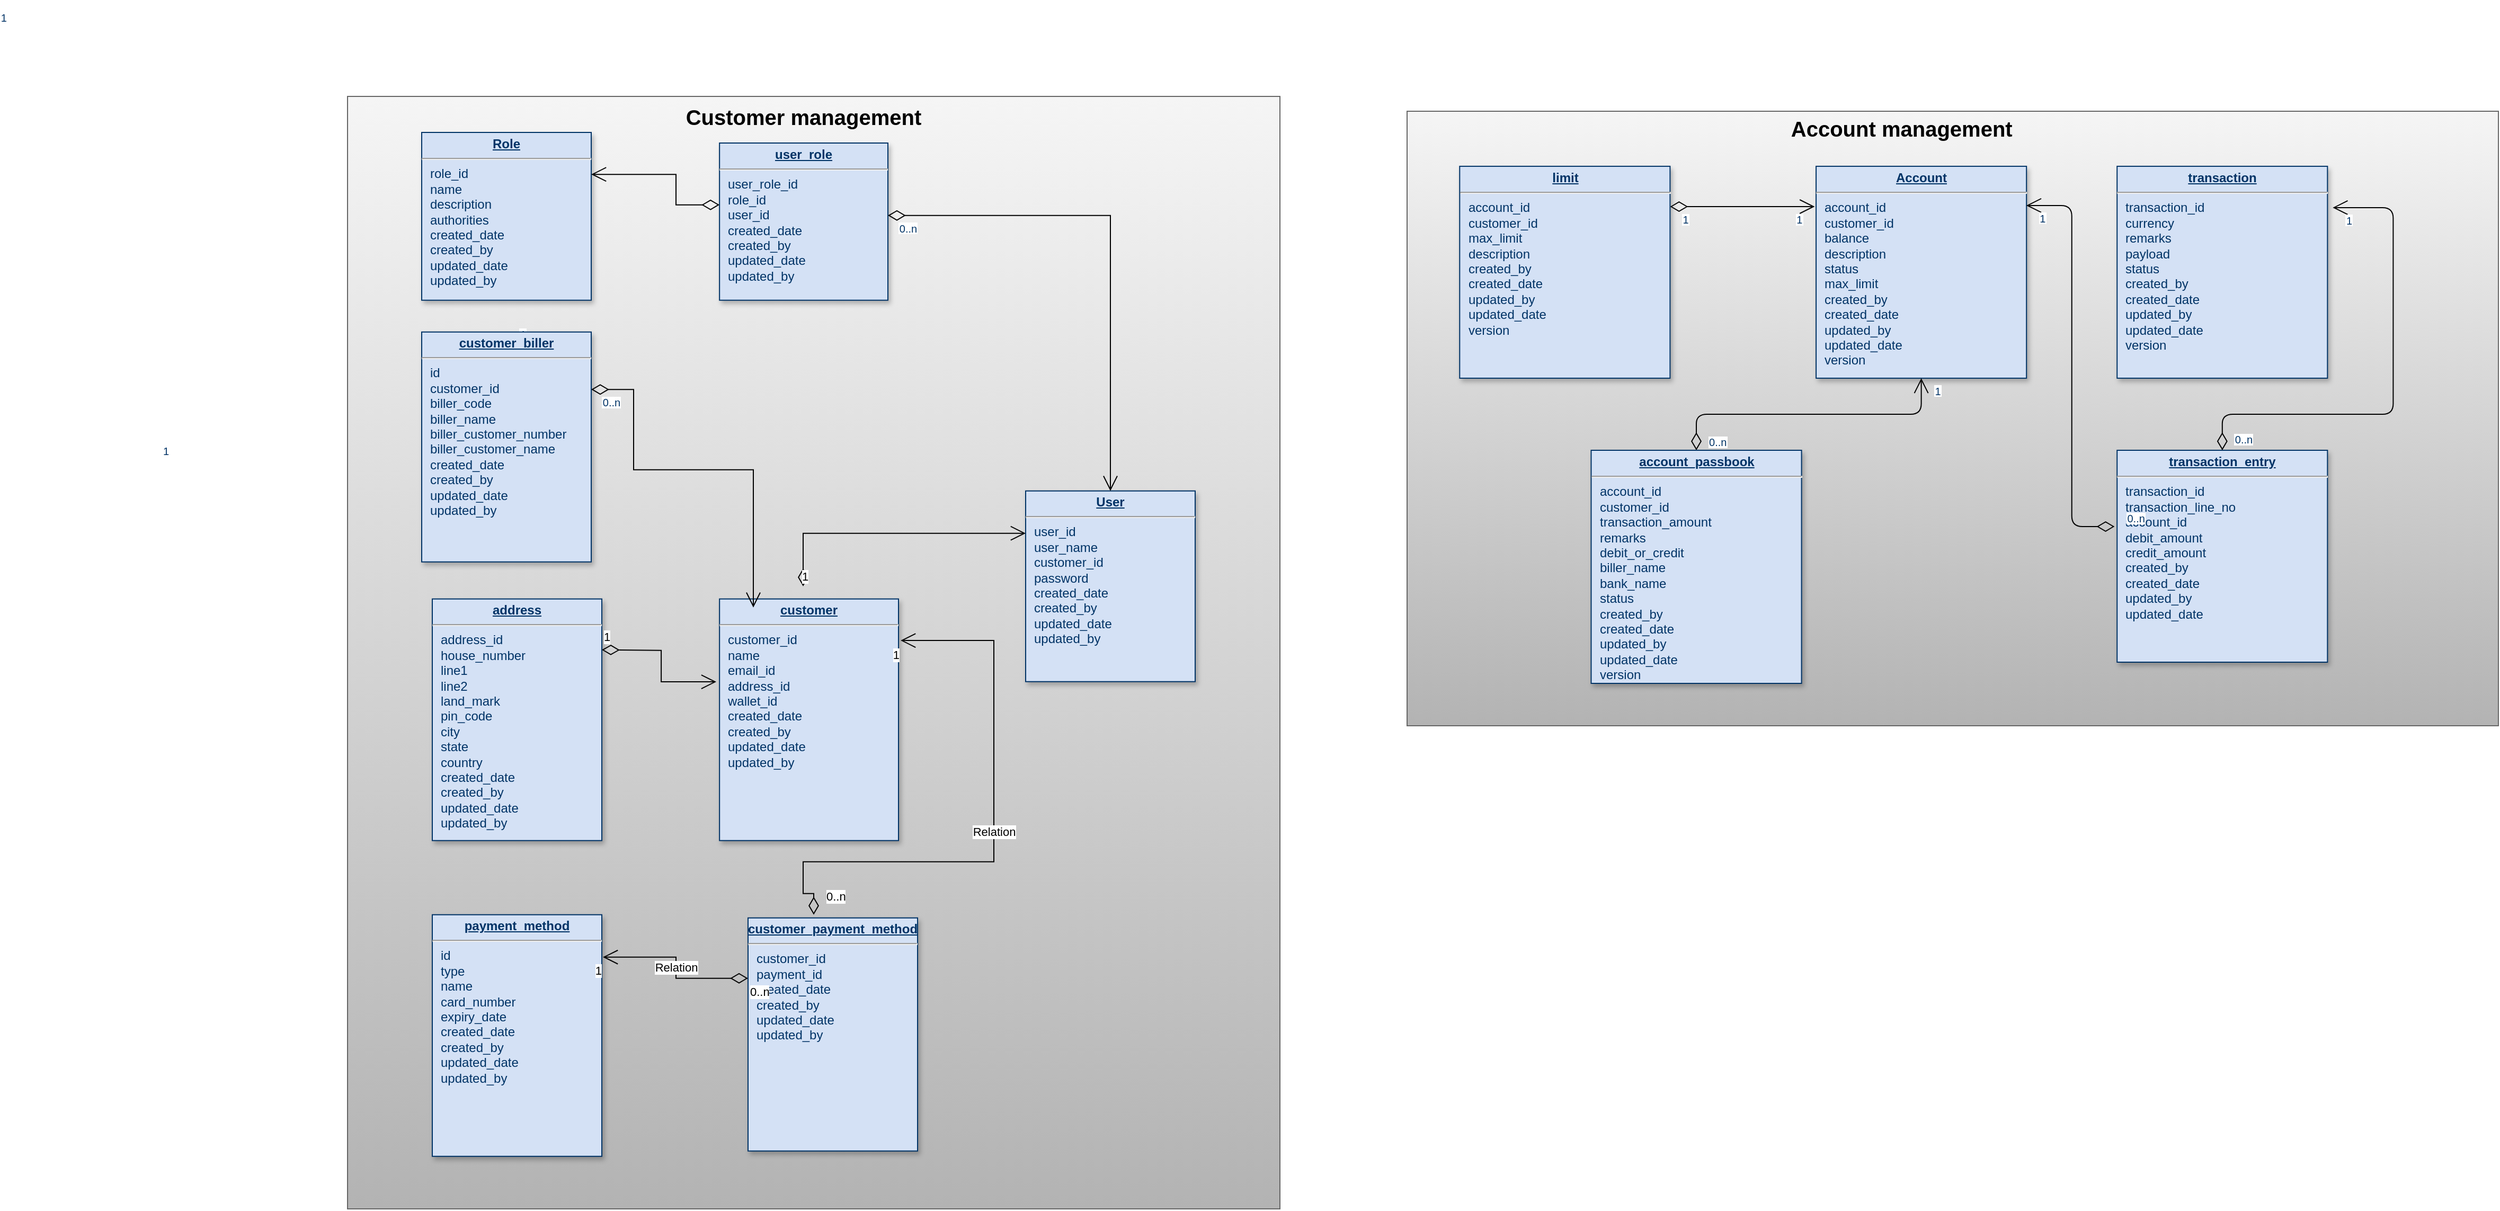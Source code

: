 <mxfile version="20.6.0" type="github">
  <diagram name="Page-1" id="efa7a0a1-bf9b-a30e-e6df-94a7791c09e9">
    <mxGraphModel dx="4358" dy="2695" grid="1" gridSize="10" guides="1" tooltips="1" connect="1" arrows="1" fold="1" page="1" pageScale="1" pageWidth="826" pageHeight="1169" background="none" math="0" shadow="0">
      <root>
        <mxCell id="0" />
        <mxCell id="1" parent="0" />
        <mxCell id="mt0y0r6GqkopMuliF-X_-155" value="" style="rounded=0;whiteSpace=wrap;html=1;fontSize=20;fillColor=#f5f5f5;gradientColor=#b3b3b3;strokeColor=#666666;" vertex="1" parent="1">
          <mxGeometry x="-530" y="6" width="880" height="1050" as="geometry" />
        </mxCell>
        <mxCell id="mt0y0r6GqkopMuliF-X_-126" value="" style="group" vertex="1" connectable="0" parent="1">
          <mxGeometry x="470" y="20" width="1030" height="580" as="geometry" />
        </mxCell>
        <mxCell id="mt0y0r6GqkopMuliF-X_-123" value="" style="rounded=0;whiteSpace=wrap;html=1;fillColor=#f5f5f5;strokeColor=#666666;gradientColor=#b3b3b3;" vertex="1" parent="mt0y0r6GqkopMuliF-X_-126">
          <mxGeometry width="1030" height="580" as="geometry" />
        </mxCell>
        <mxCell id="mt0y0r6GqkopMuliF-X_-121" value="" style="group" vertex="1" connectable="0" parent="mt0y0r6GqkopMuliF-X_-126">
          <mxGeometry x="49.639" y="51.96" width="881.084" height="488.04" as="geometry" />
        </mxCell>
        <mxCell id="29" value="&lt;p style=&quot;margin: 0px; margin-top: 4px; text-align: center; text-decoration: underline;&quot;&gt;&lt;strong&gt;Account&lt;/strong&gt;&lt;/p&gt;&lt;hr&gt;&lt;p style=&quot;margin: 0px; margin-left: 8px;&quot;&gt;account_id&lt;/p&gt;&lt;p style=&quot;margin: 0px; margin-left: 8px;&quot;&gt;customer_id&lt;/p&gt;&lt;p style=&quot;margin: 0px; margin-left: 8px;&quot;&gt;balance&lt;/p&gt;&lt;p style=&quot;margin: 0px; margin-left: 8px;&quot;&gt;&lt;span style=&quot;background-color: initial;&quot;&gt;description&lt;/span&gt;&lt;/p&gt;&lt;p style=&quot;margin: 0px; margin-left: 8px;&quot;&gt;&lt;span style=&quot;background-color: initial;&quot;&gt;status&lt;/span&gt;&lt;/p&gt;&lt;p style=&quot;margin: 0px; margin-left: 8px;&quot;&gt;&lt;span style=&quot;background-color: initial;&quot;&gt;max_limit&lt;/span&gt;&lt;/p&gt;&lt;p style=&quot;margin: 0px; margin-left: 8px;&quot;&gt;created_by&lt;/p&gt;&lt;p style=&quot;margin: 0px; margin-left: 8px;&quot;&gt;created_date&lt;/p&gt;&lt;p style=&quot;margin: 0px; margin-left: 8px;&quot;&gt;updated_by&lt;/p&gt;&lt;p style=&quot;margin: 0px; margin-left: 8px;&quot;&gt;updated_date&lt;/p&gt;&lt;p style=&quot;margin: 0px; margin-left: 8px;&quot;&gt;version&lt;/p&gt;" style="verticalAlign=top;align=left;overflow=fill;fontSize=12;fontFamily=Helvetica;html=1;strokeColor=#003366;shadow=1;fillColor=#D4E1F5;fontColor=#003366" parent="mt0y0r6GqkopMuliF-X_-121" vertex="1">
          <mxGeometry x="336.4" width="198.554" height="200" as="geometry" />
        </mxCell>
        <mxCell id="66" value="" style="endArrow=open;endSize=12;startArrow=diamondThin;startSize=14;startFill=0;edgeStyle=orthogonalEdgeStyle" parent="mt0y0r6GqkopMuliF-X_-121" edge="1">
          <mxGeometry x="-199.348" y="-395.8" as="geometry">
            <mxPoint x="198.554" y="38.04" as="sourcePoint" />
            <mxPoint x="335.06" y="38.04" as="targetPoint" />
          </mxGeometry>
        </mxCell>
        <mxCell id="67" value="1" style="resizable=0;align=left;verticalAlign=top;labelBackgroundColor=#ffffff;fontSize=10;strokeColor=#003366;shadow=1;fillColor=#D4E1F5;fontColor=#003366" parent="66" connectable="0" vertex="1">
          <mxGeometry x="-1" relative="1" as="geometry">
            <mxPoint x="10" as="offset" />
          </mxGeometry>
        </mxCell>
        <mxCell id="68" value="1" style="resizable=0;align=right;verticalAlign=top;labelBackgroundColor=#ffffff;fontSize=10;strokeColor=#003366;shadow=1;fillColor=#D4E1F5;fontColor=#003366" parent="66" connectable="0" vertex="1">
          <mxGeometry x="1" relative="1" as="geometry">
            <mxPoint x="-10" as="offset" />
          </mxGeometry>
        </mxCell>
        <mxCell id="81" value="" style="endArrow=open;endSize=12;startArrow=diamondThin;startSize=14;startFill=0;edgeStyle=orthogonalEdgeStyle;exitX=0.5;exitY=0;exitDx=0;exitDy=0;" parent="mt0y0r6GqkopMuliF-X_-121" source="mt0y0r6GqkopMuliF-X_-117" target="29" edge="1">
          <mxGeometry x="148.121" y="298.04" as="geometry">
            <mxPoint x="508.795" y="226.08" as="sourcePoint" />
            <mxPoint x="310.241" y="88.04" as="targetPoint" />
          </mxGeometry>
        </mxCell>
        <mxCell id="82" value="0..n" style="resizable=0;align=left;verticalAlign=top;labelBackgroundColor=#ffffff;fontSize=10;strokeColor=#003366;shadow=1;fillColor=#D4E1F5;fontColor=#003366" parent="81" connectable="0" vertex="1">
          <mxGeometry x="-1" relative="1" as="geometry">
            <mxPoint x="10" y="-20" as="offset" />
          </mxGeometry>
        </mxCell>
        <mxCell id="83" value="1" style="resizable=0;align=right;verticalAlign=top;labelBackgroundColor=#ffffff;fontSize=10;strokeColor=#003366;shadow=1;fillColor=#D4E1F5;fontColor=#003366" parent="81" connectable="0" vertex="1">
          <mxGeometry x="1" relative="1" as="geometry">
            <mxPoint x="20" as="offset" />
          </mxGeometry>
        </mxCell>
        <mxCell id="mt0y0r6GqkopMuliF-X_-114" value="&lt;p style=&quot;margin: 0px; margin-top: 4px; text-align: center; text-decoration: underline;&quot;&gt;&lt;strong&gt;limit&lt;/strong&gt;&lt;/p&gt;&lt;hr&gt;&lt;p style=&quot;margin: 0px; margin-left: 8px;&quot;&gt;account_id&lt;/p&gt;&lt;p style=&quot;margin: 0px; margin-left: 8px;&quot;&gt;customer_id&lt;/p&gt;&lt;p style=&quot;margin: 0px; margin-left: 8px;&quot;&gt;max_limit&lt;/p&gt;&lt;p style=&quot;margin: 0px; margin-left: 8px;&quot;&gt;&lt;span style=&quot;background-color: initial;&quot;&gt;description&lt;/span&gt;&lt;/p&gt;&lt;p style=&quot;margin: 0px; margin-left: 8px;&quot;&gt;created_by&lt;/p&gt;&lt;p style=&quot;margin: 0px; margin-left: 8px;&quot;&gt;created_date&lt;/p&gt;&lt;p style=&quot;margin: 0px; margin-left: 8px;&quot;&gt;updated_by&lt;/p&gt;&lt;p style=&quot;margin: 0px; margin-left: 8px;&quot;&gt;updated_date&lt;/p&gt;&lt;p style=&quot;margin: 0px; margin-left: 8px;&quot;&gt;version&lt;/p&gt;" style="verticalAlign=top;align=left;overflow=fill;fontSize=12;fontFamily=Helvetica;html=1;strokeColor=#003366;shadow=1;fillColor=#D4E1F5;fontColor=#003366" vertex="1" parent="mt0y0r6GqkopMuliF-X_-121">
          <mxGeometry width="198.554" height="200" as="geometry" />
        </mxCell>
        <mxCell id="mt0y0r6GqkopMuliF-X_-115" value="&lt;p style=&quot;margin: 0px; margin-top: 4px; text-align: center; text-decoration: underline;&quot;&gt;&lt;strong&gt;transaction&lt;/strong&gt;&lt;/p&gt;&lt;hr&gt;&lt;p style=&quot;margin: 0px; margin-left: 8px;&quot;&gt;transaction_id&lt;/p&gt;&lt;p style=&quot;margin: 0px; margin-left: 8px;&quot;&gt;currency&lt;/p&gt;&lt;p style=&quot;margin: 0px; margin-left: 8px;&quot;&gt;remarks&lt;/p&gt;&lt;p style=&quot;margin: 0px; margin-left: 8px;&quot;&gt;&lt;span style=&quot;background-color: initial;&quot;&gt;payload&lt;/span&gt;&lt;/p&gt;&lt;p style=&quot;margin: 0px; margin-left: 8px;&quot;&gt;status&lt;/p&gt;&lt;p style=&quot;margin: 0px; margin-left: 8px;&quot;&gt;created_by&lt;/p&gt;&lt;p style=&quot;margin: 0px; margin-left: 8px;&quot;&gt;created_date&lt;/p&gt;&lt;p style=&quot;margin: 0px; margin-left: 8px;&quot;&gt;updated_by&lt;/p&gt;&lt;p style=&quot;margin: 0px; margin-left: 8px;&quot;&gt;updated_date&lt;/p&gt;&lt;p style=&quot;margin: 0px; margin-left: 8px;&quot;&gt;version&lt;/p&gt;" style="verticalAlign=top;align=left;overflow=fill;fontSize=12;fontFamily=Helvetica;html=1;strokeColor=#003366;shadow=1;fillColor=#D4E1F5;fontColor=#003366" vertex="1" parent="mt0y0r6GqkopMuliF-X_-121">
          <mxGeometry x="620.482" width="198.554" height="200" as="geometry" />
        </mxCell>
        <mxCell id="mt0y0r6GqkopMuliF-X_-116" value="&lt;p style=&quot;margin: 0px; margin-top: 4px; text-align: center; text-decoration: underline;&quot;&gt;&lt;strong&gt;transaction_entry&lt;/strong&gt;&lt;/p&gt;&lt;hr&gt;&lt;p style=&quot;margin: 0px; margin-left: 8px;&quot;&gt;transaction_id&lt;/p&gt;&lt;p style=&quot;margin: 0px; margin-left: 8px;&quot;&gt;transaction_line_no&lt;/p&gt;&lt;p style=&quot;margin: 0px; margin-left: 8px;&quot;&gt;account_id&lt;/p&gt;&lt;p style=&quot;margin: 0px; margin-left: 8px;&quot;&gt;&lt;span style=&quot;background-color: initial;&quot;&gt;debit_amount&lt;/span&gt;&lt;/p&gt;&lt;p style=&quot;margin: 0px; margin-left: 8px;&quot;&gt;credit_amount&lt;/p&gt;&lt;p style=&quot;margin: 0px; margin-left: 8px;&quot;&gt;created_by&lt;/p&gt;&lt;p style=&quot;margin: 0px; margin-left: 8px;&quot;&gt;created_date&lt;/p&gt;&lt;p style=&quot;margin: 0px; margin-left: 8px;&quot;&gt;updated_by&lt;/p&gt;&lt;p style=&quot;margin: 0px; margin-left: 8px;&quot;&gt;updated_date&lt;/p&gt;&lt;p style=&quot;margin: 0px; margin-left: 8px;&quot;&gt;&lt;br&gt;&lt;/p&gt;" style="verticalAlign=top;align=left;overflow=fill;fontSize=12;fontFamily=Helvetica;html=1;strokeColor=#003366;shadow=1;fillColor=#D4E1F5;fontColor=#003366" vertex="1" parent="mt0y0r6GqkopMuliF-X_-121">
          <mxGeometry x="620.482" y="268.04" width="198.554" height="200" as="geometry" />
        </mxCell>
        <mxCell id="mt0y0r6GqkopMuliF-X_-117" value="&lt;p style=&quot;margin: 0px; margin-top: 4px; text-align: center; text-decoration: underline;&quot;&gt;&lt;strong&gt;account_passbook&lt;/strong&gt;&lt;/p&gt;&lt;hr&gt;&lt;p style=&quot;margin: 0px; margin-left: 8px;&quot;&gt;account_id&lt;/p&gt;&lt;p style=&quot;margin: 0px; margin-left: 8px;&quot;&gt;customer_id&lt;/p&gt;&lt;p style=&quot;margin: 0px; margin-left: 8px;&quot;&gt;transaction_amount&lt;/p&gt;&lt;p style=&quot;margin: 0px; margin-left: 8px;&quot;&gt;&lt;span style=&quot;background-color: initial;&quot;&gt;remarks&lt;/span&gt;&lt;/p&gt;&lt;p style=&quot;margin: 0px; margin-left: 8px;&quot;&gt;&lt;span style=&quot;background-color: initial;&quot;&gt;debit_or_credit&lt;/span&gt;&lt;/p&gt;&lt;p style=&quot;margin: 0px; margin-left: 8px;&quot;&gt;&lt;span style=&quot;background-color: initial;&quot;&gt;biller_name&lt;/span&gt;&lt;/p&gt;&lt;p style=&quot;margin: 0px; margin-left: 8px;&quot;&gt;&lt;span style=&quot;background-color: initial;&quot;&gt;bank_name&lt;/span&gt;&lt;/p&gt;&lt;p style=&quot;margin: 0px; margin-left: 8px;&quot;&gt;&lt;span style=&quot;background-color: initial;&quot;&gt;status&lt;/span&gt;&lt;/p&gt;&lt;p style=&quot;margin: 0px; margin-left: 8px;&quot;&gt;created_by&lt;/p&gt;&lt;p style=&quot;margin: 0px; margin-left: 8px;&quot;&gt;created_date&lt;/p&gt;&lt;p style=&quot;margin: 0px; margin-left: 8px;&quot;&gt;updated_by&lt;/p&gt;&lt;p style=&quot;margin: 0px; margin-left: 8px;&quot;&gt;updated_date&lt;/p&gt;&lt;p style=&quot;margin: 0px; margin-left: 8px;&quot;&gt;version&lt;/p&gt;" style="verticalAlign=top;align=left;overflow=fill;fontSize=12;fontFamily=Helvetica;html=1;strokeColor=#003366;shadow=1;fillColor=#D4E1F5;fontColor=#003366" vertex="1" parent="mt0y0r6GqkopMuliF-X_-121">
          <mxGeometry x="124.096" y="268.04" width="198.554" height="220" as="geometry" />
        </mxCell>
        <mxCell id="75" value="" style="endArrow=open;endSize=12;startArrow=diamondThin;startSize=14;startFill=0;edgeStyle=orthogonalEdgeStyle;entryX=1.025;entryY=0.195;entryDx=0;entryDy=0;entryPerimeter=0;" parent="mt0y0r6GqkopMuliF-X_-121" source="mt0y0r6GqkopMuliF-X_-116" target="mt0y0r6GqkopMuliF-X_-115" edge="1">
          <mxGeometry x="656.917" y="-211.96" as="geometry">
            <mxPoint x="868.675" y="140.54" as="sourcePoint" />
            <mxPoint x="868.675" y="78.04" as="targetPoint" />
            <Array as="points">
              <mxPoint x="719.759" y="234.04" />
              <mxPoint x="881.084" y="234.04" />
              <mxPoint x="881.084" y="39.04" />
            </Array>
          </mxGeometry>
        </mxCell>
        <mxCell id="76" value="0..n" style="resizable=0;align=left;verticalAlign=top;labelBackgroundColor=#ffffff;fontSize=10;strokeColor=#003366;shadow=1;fillColor=#D4E1F5;fontColor=#003366" parent="75" connectable="0" vertex="1">
          <mxGeometry x="-1" relative="1" as="geometry">
            <mxPoint x="10.0" y="-22.5" as="offset" />
          </mxGeometry>
        </mxCell>
        <mxCell id="77" value="1" style="resizable=0;align=right;verticalAlign=top;labelBackgroundColor=#ffffff;fontSize=10;strokeColor=#003366;shadow=1;fillColor=#D4E1F5;fontColor=#003366" parent="75" connectable="0" vertex="1">
          <mxGeometry x="1" relative="1" as="geometry">
            <mxPoint x="20" as="offset" />
          </mxGeometry>
        </mxCell>
        <mxCell id="mt0y0r6GqkopMuliF-X_-118" value="" style="endArrow=open;endSize=12;startArrow=diamondThin;startSize=14;startFill=0;edgeStyle=orthogonalEdgeStyle;exitX=-0.012;exitY=0.36;exitDx=0;exitDy=0;exitPerimeter=0;entryX=0.999;entryY=0.185;entryDx=0;entryDy=0;entryPerimeter=0;" edge="1" parent="mt0y0r6GqkopMuliF-X_-121" source="mt0y0r6GqkopMuliF-X_-116" target="29">
          <mxGeometry x="272.218" y="151.08" as="geometry">
            <mxPoint x="347.47" y="121.08" as="sourcePoint" />
            <mxPoint x="559.799" y="53.04" as="targetPoint" />
          </mxGeometry>
        </mxCell>
        <mxCell id="mt0y0r6GqkopMuliF-X_-119" value="0..n" style="resizable=0;align=left;verticalAlign=top;labelBackgroundColor=#ffffff;fontSize=10;strokeColor=#003366;shadow=1;fillColor=#D4E1F5;fontColor=#003366" connectable="0" vertex="1" parent="mt0y0r6GqkopMuliF-X_-118">
          <mxGeometry x="-1" relative="1" as="geometry">
            <mxPoint x="10" y="-20" as="offset" />
          </mxGeometry>
        </mxCell>
        <mxCell id="mt0y0r6GqkopMuliF-X_-120" value="1" style="resizable=0;align=right;verticalAlign=top;labelBackgroundColor=#ffffff;fontSize=10;strokeColor=#003366;shadow=1;fillColor=#D4E1F5;fontColor=#003366" connectable="0" vertex="1" parent="mt0y0r6GqkopMuliF-X_-118">
          <mxGeometry x="1" relative="1" as="geometry">
            <mxPoint x="20" as="offset" />
          </mxGeometry>
        </mxCell>
        <mxCell id="mt0y0r6GqkopMuliF-X_-124" value="Account management" style="text;strokeColor=none;fillColor=none;fontSize=20;fontStyle=1;verticalAlign=middle;align=center;" vertex="1" parent="mt0y0r6GqkopMuliF-X_-126">
          <mxGeometry x="379.998" width="173.735" height="30" as="geometry" />
        </mxCell>
        <mxCell id="mt0y0r6GqkopMuliF-X_-130" value="" style="group" vertex="1" connectable="0" parent="1">
          <mxGeometry x="-460" y="40" width="730" height="966.4" as="geometry" />
        </mxCell>
        <mxCell id="mt0y0r6GqkopMuliF-X_-131" value="&lt;p style=&quot;margin: 0px; margin-top: 4px; text-align: center; text-decoration: underline;&quot;&gt;&lt;strong&gt;Role&lt;/strong&gt;&lt;/p&gt;&lt;hr&gt;&lt;p style=&quot;margin: 0px; margin-left: 8px;&quot;&gt;role_id&lt;/p&gt;&lt;p style=&quot;margin: 0px; margin-left: 8px;&quot;&gt;name&lt;/p&gt;&lt;p style=&quot;margin: 0px; margin-left: 8px;&quot;&gt;description&lt;/p&gt;&lt;p style=&quot;margin: 0px; margin-left: 8px;&quot;&gt;authorities&lt;/p&gt;&lt;p style=&quot;margin: 0px 0px 0px 8px;&quot;&gt;created_date&lt;/p&gt;&lt;p style=&quot;margin: 0px 0px 0px 8px;&quot;&gt;created_by&lt;/p&gt;&lt;p style=&quot;margin: 0px 0px 0px 8px;&quot;&gt;updated_date&lt;/p&gt;&lt;p style=&quot;margin: 0px 0px 0px 8px;&quot;&gt;updated_by&lt;/p&gt;" style="verticalAlign=top;align=left;overflow=fill;fontSize=12;fontFamily=Helvetica;html=1;strokeColor=#003366;shadow=1;fillColor=#D4E1F5;fontColor=#003366" vertex="1" parent="mt0y0r6GqkopMuliF-X_-130">
          <mxGeometry width="160" height="158.36" as="geometry" />
        </mxCell>
        <mxCell id="mt0y0r6GqkopMuliF-X_-132" value="&lt;p style=&quot;margin: 0px; margin-top: 4px; text-align: center; text-decoration: underline;&quot;&gt;&lt;strong&gt;User&lt;/strong&gt;&lt;/p&gt;&lt;hr&gt;&lt;p style=&quot;margin: 0px; margin-left: 8px;&quot;&gt;user_id&lt;/p&gt;&lt;p style=&quot;margin: 0px; margin-left: 8px;&quot;&gt;user_name&lt;/p&gt;&lt;p style=&quot;margin: 0px; margin-left: 8px;&quot;&gt;customer_id&lt;/p&gt;&lt;p style=&quot;margin: 0px; margin-left: 8px;&quot;&gt;password&lt;/p&gt;&lt;p style=&quot;margin: 0px 0px 0px 8px;&quot;&gt;created_date&lt;/p&gt;&lt;p style=&quot;margin: 0px 0px 0px 8px;&quot;&gt;created_by&lt;/p&gt;&lt;p style=&quot;margin: 0px 0px 0px 8px;&quot;&gt;updated_date&lt;/p&gt;&lt;p style=&quot;margin: 0px 0px 0px 8px;&quot;&gt;updated_by&lt;/p&gt;" style="verticalAlign=top;align=left;overflow=fill;fontSize=12;fontFamily=Helvetica;html=1;strokeColor=#003366;shadow=1;fillColor=#D4E1F5;fontColor=#003366" vertex="1" parent="mt0y0r6GqkopMuliF-X_-130">
          <mxGeometry x="570.0" y="338.36" width="160.0" height="180" as="geometry" />
        </mxCell>
        <mxCell id="mt0y0r6GqkopMuliF-X_-133" value="&lt;p style=&quot;margin: 0px; margin-top: 4px; text-align: center; text-decoration: underline;&quot;&gt;&lt;strong&gt;user_role&lt;/strong&gt;&lt;/p&gt;&lt;hr&gt;&lt;p style=&quot;margin: 0px; margin-left: 8px;&quot;&gt;user_role_id&lt;/p&gt;&lt;p style=&quot;margin: 0px; margin-left: 8px;&quot;&gt;role_id&lt;/p&gt;&lt;p style=&quot;margin: 0px; margin-left: 8px;&quot;&gt;user_id&lt;/p&gt;&lt;p style=&quot;margin: 0px 0px 0px 8px;&quot;&gt;created_date&lt;/p&gt;&lt;p style=&quot;margin: 0px 0px 0px 8px;&quot;&gt;created_by&lt;/p&gt;&lt;p style=&quot;margin: 0px 0px 0px 8px;&quot;&gt;updated_date&lt;/p&gt;&lt;p style=&quot;margin: 0px 0px 0px 8px;&quot;&gt;updated_by&lt;/p&gt;" style="verticalAlign=top;align=left;overflow=fill;fontSize=12;fontFamily=Helvetica;html=1;strokeColor=#003366;shadow=1;fillColor=#D4E1F5;fontColor=#003366" vertex="1" parent="mt0y0r6GqkopMuliF-X_-130">
          <mxGeometry x="281.08" y="10" width="158.92" height="148.36" as="geometry" />
        </mxCell>
        <mxCell id="mt0y0r6GqkopMuliF-X_-134" value="&lt;p style=&quot;margin: 0px; margin-top: 4px; text-align: center; text-decoration: underline;&quot;&gt;&lt;strong&gt;customer&lt;/strong&gt;&lt;/p&gt;&lt;hr&gt;&lt;p style=&quot;margin: 0px; margin-left: 8px;&quot;&gt;customer_id&lt;/p&gt;&lt;p style=&quot;margin: 0px; margin-left: 8px;&quot;&gt;name&lt;/p&gt;&lt;p style=&quot;margin: 0px; margin-left: 8px;&quot;&gt;email_id&lt;/p&gt;&lt;p style=&quot;margin: 0px; margin-left: 8px;&quot;&gt;address_id&lt;/p&gt;&lt;p style=&quot;margin: 0px; margin-left: 8px;&quot;&gt;wallet_id&lt;/p&gt;&lt;p style=&quot;margin: 0px; margin-left: 8px;&quot;&gt;created_date&lt;/p&gt;&lt;p style=&quot;margin: 0px; margin-left: 8px;&quot;&gt;created_by&lt;/p&gt;&lt;p style=&quot;margin: 0px; margin-left: 8px;&quot;&gt;updated_date&lt;/p&gt;&lt;p style=&quot;margin: 0px; margin-left: 8px;&quot;&gt;updated_by&lt;/p&gt;&lt;p style=&quot;margin: 0px; margin-left: 8px;&quot;&gt;&lt;br&gt;&lt;/p&gt;" style="verticalAlign=top;align=left;overflow=fill;fontSize=12;fontFamily=Helvetica;html=1;strokeColor=#003366;shadow=1;fillColor=#D4E1F5;fontColor=#003366" vertex="1" parent="mt0y0r6GqkopMuliF-X_-130">
          <mxGeometry x="281.08" y="440.32" width="168.92" height="228.04" as="geometry" />
        </mxCell>
        <mxCell id="mt0y0r6GqkopMuliF-X_-135" value="" style="endArrow=open;endSize=12;startArrow=diamondThin;startSize=14;startFill=0;edgeStyle=orthogonalEdgeStyle;rounded=0" edge="1" parent="mt0y0r6GqkopMuliF-X_-130" source="mt0y0r6GqkopMuliF-X_-133" target="mt0y0r6GqkopMuliF-X_-132">
          <mxGeometry x="209.36" y="88.36" as="geometry">
            <mxPoint x="209.36" y="88.36" as="sourcePoint" />
            <mxPoint x="369.36" y="88.36" as="targetPoint" />
            <Array as="points">
              <mxPoint x="650" y="78.36" />
            </Array>
          </mxGeometry>
        </mxCell>
        <mxCell id="mt0y0r6GqkopMuliF-X_-136" value="0..n" style="resizable=0;align=left;verticalAlign=top;labelBackgroundColor=#ffffff;fontSize=10;strokeColor=#003366;shadow=1;fillColor=#D4E1F5;fontColor=#003366" connectable="0" vertex="1" parent="mt0y0r6GqkopMuliF-X_-135">
          <mxGeometry x="-1" relative="1" as="geometry">
            <mxPoint x="8.92" as="offset" />
          </mxGeometry>
        </mxCell>
        <mxCell id="mt0y0r6GqkopMuliF-X_-137" value="1" style="resizable=0;align=right;verticalAlign=top;labelBackgroundColor=#ffffff;fontSize=10;strokeColor=#003366;shadow=1;fillColor=#D4E1F5;fontColor=#003366" connectable="0" vertex="1" parent="mt0y0r6GqkopMuliF-X_-135">
          <mxGeometry x="1" relative="1" as="geometry">
            <mxPoint x="-550" y="-160.0" as="offset" />
          </mxGeometry>
        </mxCell>
        <mxCell id="mt0y0r6GqkopMuliF-X_-138" value="&lt;p style=&quot;margin: 0px; margin-top: 4px; text-align: center; text-decoration: underline;&quot;&gt;&lt;strong&gt;address&lt;/strong&gt;&lt;/p&gt;&lt;hr&gt;&lt;p style=&quot;margin: 0px; margin-left: 8px;&quot;&gt;address_id&lt;/p&gt;&lt;p style=&quot;margin: 0px; margin-left: 8px;&quot;&gt;house_number&lt;/p&gt;&lt;p style=&quot;margin: 0px; margin-left: 8px;&quot;&gt;line1&lt;/p&gt;&lt;p style=&quot;margin: 0px; margin-left: 8px;&quot;&gt;line2&lt;/p&gt;&lt;p style=&quot;margin: 0px; margin-left: 8px;&quot;&gt;land_mark&lt;/p&gt;&lt;p style=&quot;margin: 0px; margin-left: 8px;&quot;&gt;pin_code&lt;/p&gt;&lt;p style=&quot;margin: 0px; margin-left: 8px;&quot;&gt;city&lt;/p&gt;&lt;p style=&quot;margin: 0px; margin-left: 8px;&quot;&gt;state&lt;/p&gt;&lt;p style=&quot;margin: 0px; margin-left: 8px;&quot;&gt;country&lt;/p&gt;&lt;p style=&quot;margin: 0px 0px 0px 8px;&quot;&gt;created_date&lt;/p&gt;&lt;p style=&quot;margin: 0px 0px 0px 8px;&quot;&gt;created_by&lt;/p&gt;&lt;p style=&quot;margin: 0px 0px 0px 8px;&quot;&gt;updated_date&lt;/p&gt;&lt;p style=&quot;margin: 0px 0px 0px 8px;&quot;&gt;updated_by&lt;/p&gt;&lt;p style=&quot;margin: 0px; margin-left: 8px;&quot;&gt;&lt;br&gt;&lt;/p&gt;" style="verticalAlign=top;align=left;overflow=fill;fontSize=12;fontFamily=Helvetica;html=1;strokeColor=#003366;shadow=1;fillColor=#D4E1F5;fontColor=#003366" vertex="1" parent="mt0y0r6GqkopMuliF-X_-130">
          <mxGeometry x="10" y="440.32" width="160" height="228.04" as="geometry" />
        </mxCell>
        <mxCell id="mt0y0r6GqkopMuliF-X_-139" value="&lt;p style=&quot;margin: 0px; margin-top: 4px; text-align: center; text-decoration: underline;&quot;&gt;&lt;strong&gt;payment_method&lt;/strong&gt;&lt;/p&gt;&lt;hr&gt;&lt;p style=&quot;margin: 0px; margin-left: 8px;&quot;&gt;id&lt;/p&gt;&lt;p style=&quot;margin: 0px; margin-left: 8px;&quot;&gt;type&lt;/p&gt;&lt;p style=&quot;margin: 0px; margin-left: 8px;&quot;&gt;name&lt;/p&gt;&lt;p style=&quot;margin: 0px; margin-left: 8px;&quot;&gt;card_number&lt;/p&gt;&lt;p style=&quot;margin: 0px; margin-left: 8px;&quot;&gt;expiry_date&lt;/p&gt;&lt;p style=&quot;margin: 0px 0px 0px 8px;&quot;&gt;created_date&lt;/p&gt;&lt;p style=&quot;margin: 0px 0px 0px 8px;&quot;&gt;created_by&lt;/p&gt;&lt;p style=&quot;margin: 0px 0px 0px 8px;&quot;&gt;updated_date&lt;/p&gt;&lt;p style=&quot;margin: 0px 0px 0px 8px;&quot;&gt;updated_by&lt;/p&gt;&lt;p style=&quot;margin: 0px 0px 0px 8px;&quot;&gt;&lt;br&gt;&lt;/p&gt;&lt;p style=&quot;margin: 0px; margin-left: 8px;&quot;&gt;&lt;br&gt;&lt;/p&gt;&lt;p style=&quot;margin: 0px; margin-left: 8px;&quot;&gt;&lt;br&gt;&lt;/p&gt;" style="verticalAlign=top;align=left;overflow=fill;fontSize=12;fontFamily=Helvetica;html=1;strokeColor=#003366;shadow=1;fillColor=#D4E1F5;fontColor=#003366" vertex="1" parent="mt0y0r6GqkopMuliF-X_-130">
          <mxGeometry x="10" y="738.36" width="160" height="228.04" as="geometry" />
        </mxCell>
        <mxCell id="mt0y0r6GqkopMuliF-X_-140" value="&lt;p style=&quot;margin: 0px; margin-top: 4px; text-align: center; text-decoration: underline;&quot;&gt;&lt;strong&gt;customer_payment_method&lt;/strong&gt;&lt;/p&gt;&lt;hr&gt;&lt;p style=&quot;margin: 0px; margin-left: 8px;&quot;&gt;customer_id&lt;/p&gt;&lt;p style=&quot;margin: 0px; margin-left: 8px;&quot;&gt;payment_id&lt;/p&gt;&lt;p style=&quot;margin: 0px 0px 0px 8px;&quot;&gt;created_date&lt;/p&gt;&lt;p style=&quot;margin: 0px 0px 0px 8px;&quot;&gt;created_by&lt;/p&gt;&lt;p style=&quot;margin: 0px 0px 0px 8px;&quot;&gt;updated_date&lt;/p&gt;&lt;p style=&quot;margin: 0px 0px 0px 8px;&quot;&gt;updated_by&lt;/p&gt;&lt;p style=&quot;margin: 0px; margin-left: 8px;&quot;&gt;&lt;br&gt;&lt;/p&gt;&lt;p style=&quot;margin: 0px; margin-left: 8px;&quot;&gt;&lt;br&gt;&lt;/p&gt;&lt;p style=&quot;margin: 0px; margin-left: 8px;&quot;&gt;&lt;br&gt;&lt;/p&gt;" style="verticalAlign=top;align=left;overflow=fill;fontSize=12;fontFamily=Helvetica;html=1;strokeColor=#003366;shadow=1;fillColor=#D4E1F5;fontColor=#003366" vertex="1" parent="mt0y0r6GqkopMuliF-X_-130">
          <mxGeometry x="308" y="741.36" width="160" height="220" as="geometry" />
        </mxCell>
        <mxCell id="mt0y0r6GqkopMuliF-X_-141" value="Relation" style="endArrow=open;html=1;endSize=12;startArrow=diamondThin;startSize=14;startFill=0;edgeStyle=orthogonalEdgeStyle;rounded=0;entryX=1.012;entryY=0.172;entryDx=0;entryDy=0;entryPerimeter=0;" edge="1" parent="mt0y0r6GqkopMuliF-X_-130" target="mt0y0r6GqkopMuliF-X_-134">
          <mxGeometry relative="1" as="geometry">
            <mxPoint x="370" y="738.36" as="sourcePoint" />
            <mxPoint x="460" y="478.36" as="targetPoint" />
            <Array as="points">
              <mxPoint x="370" y="718.36" />
              <mxPoint x="360" y="718.36" />
              <mxPoint x="360" y="688.36" />
              <mxPoint x="540" y="688.36" />
              <mxPoint x="540" y="479.36" />
            </Array>
          </mxGeometry>
        </mxCell>
        <mxCell id="mt0y0r6GqkopMuliF-X_-142" value="0..n" style="edgeLabel;resizable=0;html=1;align=left;verticalAlign=top;" connectable="0" vertex="1" parent="mt0y0r6GqkopMuliF-X_-141">
          <mxGeometry x="-1" relative="1" as="geometry">
            <mxPoint x="10" y="-30" as="offset" />
          </mxGeometry>
        </mxCell>
        <mxCell id="mt0y0r6GqkopMuliF-X_-143" value="1" style="edgeLabel;resizable=0;html=1;align=right;verticalAlign=top;" connectable="0" vertex="1" parent="mt0y0r6GqkopMuliF-X_-141">
          <mxGeometry x="1" relative="1" as="geometry" />
        </mxCell>
        <mxCell id="mt0y0r6GqkopMuliF-X_-144" value="Relation" style="endArrow=open;html=1;endSize=12;startArrow=diamondThin;startSize=14;startFill=0;edgeStyle=orthogonalEdgeStyle;rounded=0;" edge="1" parent="mt0y0r6GqkopMuliF-X_-130" source="mt0y0r6GqkopMuliF-X_-140">
          <mxGeometry relative="1" as="geometry">
            <mxPoint x="299" y="796.36" as="sourcePoint" />
            <mxPoint x="171" y="778.36" as="targetPoint" />
            <Array as="points">
              <mxPoint x="240" y="798.36" />
              <mxPoint x="240" y="778.36" />
            </Array>
          </mxGeometry>
        </mxCell>
        <mxCell id="mt0y0r6GqkopMuliF-X_-145" value="0..n" style="edgeLabel;resizable=0;html=1;align=left;verticalAlign=top;" connectable="0" vertex="1" parent="mt0y0r6GqkopMuliF-X_-144">
          <mxGeometry x="-1" relative="1" as="geometry" />
        </mxCell>
        <mxCell id="mt0y0r6GqkopMuliF-X_-146" value="1" style="edgeLabel;resizable=0;html=1;align=right;verticalAlign=top;" connectable="0" vertex="1" parent="mt0y0r6GqkopMuliF-X_-144">
          <mxGeometry x="1" relative="1" as="geometry" />
        </mxCell>
        <mxCell id="mt0y0r6GqkopMuliF-X_-147" value="1" style="endArrow=open;html=1;endSize=12;startArrow=diamondThin;startSize=14;startFill=0;edgeStyle=orthogonalEdgeStyle;align=left;verticalAlign=bottom;rounded=0;" edge="1" parent="mt0y0r6GqkopMuliF-X_-130">
          <mxGeometry x="-1" y="3" relative="1" as="geometry">
            <mxPoint x="360" y="428.36" as="sourcePoint" />
            <mxPoint x="570" y="378.36" as="targetPoint" />
            <Array as="points">
              <mxPoint x="360" y="378.36" />
            </Array>
          </mxGeometry>
        </mxCell>
        <mxCell id="mt0y0r6GqkopMuliF-X_-148" value="1" style="endArrow=open;html=1;endSize=12;startArrow=diamondThin;startSize=14;startFill=0;edgeStyle=orthogonalEdgeStyle;align=left;verticalAlign=bottom;rounded=0;entryX=-0.018;entryY=0.343;entryDx=0;entryDy=0;entryPerimeter=0;" edge="1" parent="mt0y0r6GqkopMuliF-X_-130" target="mt0y0r6GqkopMuliF-X_-134">
          <mxGeometry x="-1" y="3" relative="1" as="geometry">
            <mxPoint x="170" y="488.36" as="sourcePoint" />
            <mxPoint x="330" y="488.36" as="targetPoint" />
          </mxGeometry>
        </mxCell>
        <mxCell id="mt0y0r6GqkopMuliF-X_-149" value="" style="endArrow=open;endSize=12;startArrow=diamondThin;startSize=14;startFill=0;edgeStyle=orthogonalEdgeStyle;rounded=0;entryX=1;entryY=0.25;entryDx=0;entryDy=0;" edge="1" parent="mt0y0r6GqkopMuliF-X_-130" target="mt0y0r6GqkopMuliF-X_-131">
          <mxGeometry x="50.44" y="78.36" as="geometry">
            <mxPoint x="281.08" y="68.36" as="sourcePoint" />
            <mxPoint x="491.08" y="328.36" as="targetPoint" />
            <Array as="points">
              <mxPoint x="240" y="68.36" />
              <mxPoint x="240" y="39.36" />
            </Array>
          </mxGeometry>
        </mxCell>
        <mxCell id="mt0y0r6GqkopMuliF-X_-150" value="1" style="resizable=0;align=right;verticalAlign=top;labelBackgroundColor=#ffffff;fontSize=10;strokeColor=#003366;shadow=1;fillColor=#D4E1F5;fontColor=#003366" connectable="0" vertex="1" parent="mt0y0r6GqkopMuliF-X_-149">
          <mxGeometry x="1" relative="1" as="geometry">
            <mxPoint x="-550" y="-160.0" as="offset" />
          </mxGeometry>
        </mxCell>
        <mxCell id="mt0y0r6GqkopMuliF-X_-151" value="&lt;p style=&quot;margin: 0px; margin-top: 4px; text-align: center; text-decoration: underline;&quot;&gt;&lt;strong&gt;customer_biller&lt;/strong&gt;&lt;/p&gt;&lt;hr&gt;&lt;p style=&quot;margin: 0px; margin-left: 8px;&quot;&gt;id&lt;/p&gt;&lt;p style=&quot;margin: 0px; margin-left: 8px;&quot;&gt;customer_id&lt;/p&gt;&lt;p style=&quot;margin: 0px; margin-left: 8px;&quot;&gt;biller_code&lt;/p&gt;&lt;p style=&quot;margin: 0px; margin-left: 8px;&quot;&gt;&lt;span style=&quot;background-color: initial;&quot;&gt;biller_name&lt;/span&gt;&lt;/p&gt;&lt;p style=&quot;margin: 0px; margin-left: 8px;&quot;&gt;&lt;span style=&quot;background-color: initial;&quot;&gt;biller_customer_number&lt;/span&gt;&lt;/p&gt;&lt;p style=&quot;margin: 0px; margin-left: 8px;&quot;&gt;&lt;span style=&quot;background-color: initial;&quot;&gt;biller_customer_name&lt;/span&gt;&lt;/p&gt;&lt;p style=&quot;margin: 0px; margin-left: 8px;&quot;&gt;&lt;span style=&quot;background-color: initial;&quot;&gt;created_date&lt;/span&gt;&lt;br&gt;&lt;/p&gt;&lt;p style=&quot;margin: 0px 0px 0px 8px;&quot;&gt;created_by&lt;/p&gt;&lt;p style=&quot;margin: 0px 0px 0px 8px;&quot;&gt;updated_date&lt;/p&gt;&lt;p style=&quot;margin: 0px 0px 0px 8px;&quot;&gt;updated_by&lt;/p&gt;&lt;p style=&quot;margin: 0px 0px 0px 8px;&quot;&gt;&lt;br&gt;&lt;/p&gt;&lt;p style=&quot;margin: 0px; margin-left: 8px;&quot;&gt;&lt;br&gt;&lt;/p&gt;&lt;p style=&quot;margin: 0px; margin-left: 8px;&quot;&gt;&lt;br&gt;&lt;/p&gt;" style="verticalAlign=top;align=left;overflow=fill;fontSize=12;fontFamily=Helvetica;html=1;strokeColor=#003366;shadow=1;fillColor=#D4E1F5;fontColor=#003366" vertex="1" parent="mt0y0r6GqkopMuliF-X_-130">
          <mxGeometry y="188.36" width="160" height="217" as="geometry" />
        </mxCell>
        <mxCell id="mt0y0r6GqkopMuliF-X_-152" value="" style="endArrow=open;endSize=12;startArrow=diamondThin;startSize=14;startFill=0;edgeStyle=orthogonalEdgeStyle;rounded=0;exitX=1;exitY=0.25;exitDx=0;exitDy=0;" edge="1" parent="mt0y0r6GqkopMuliF-X_-130" source="mt0y0r6GqkopMuliF-X_-151">
          <mxGeometry x="-127.64" y="198.36" as="geometry">
            <mxPoint x="200" y="258.36" as="sourcePoint" />
            <mxPoint x="313" y="448.36" as="targetPoint" />
            <Array as="points">
              <mxPoint x="200" y="242.36" />
              <mxPoint x="200" y="318.36" />
              <mxPoint x="313" y="318.36" />
            </Array>
          </mxGeometry>
        </mxCell>
        <mxCell id="mt0y0r6GqkopMuliF-X_-153" value="0..n" style="resizable=0;align=left;verticalAlign=top;labelBackgroundColor=#ffffff;fontSize=10;strokeColor=#003366;shadow=1;fillColor=#D4E1F5;fontColor=#003366" connectable="0" vertex="1" parent="mt0y0r6GqkopMuliF-X_-152">
          <mxGeometry x="-1" relative="1" as="geometry">
            <mxPoint x="8.92" as="offset" />
          </mxGeometry>
        </mxCell>
        <mxCell id="mt0y0r6GqkopMuliF-X_-154" value="1" style="resizable=0;align=right;verticalAlign=top;labelBackgroundColor=#ffffff;fontSize=10;strokeColor=#003366;shadow=1;fillColor=#D4E1F5;fontColor=#003366" connectable="0" vertex="1" parent="mt0y0r6GqkopMuliF-X_-152">
          <mxGeometry x="1" relative="1" as="geometry">
            <mxPoint x="-550" y="-160.0" as="offset" />
          </mxGeometry>
        </mxCell>
        <mxCell id="mt0y0r6GqkopMuliF-X_-202" value="Customer management" style="text;strokeColor=none;fillColor=none;html=1;fontSize=20;fontStyle=1;verticalAlign=middle;align=center;" vertex="1" parent="1">
          <mxGeometry x="-270" y="10" width="340" height="30" as="geometry" />
        </mxCell>
      </root>
    </mxGraphModel>
  </diagram>
</mxfile>
